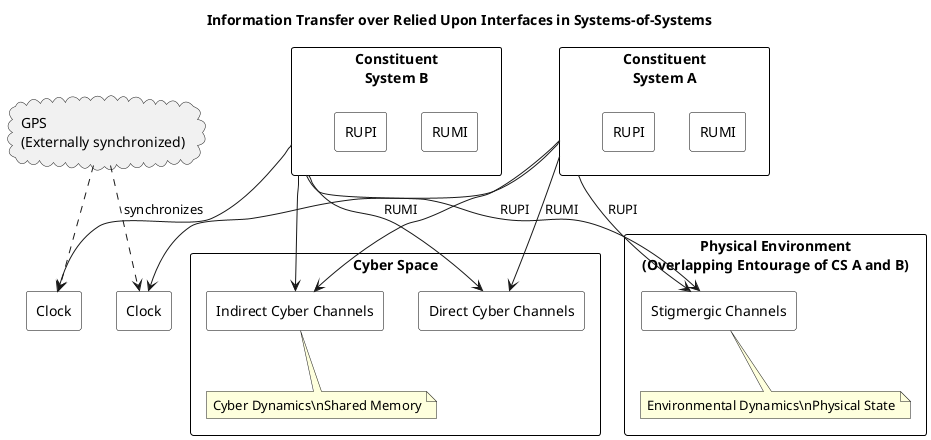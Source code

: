 @startuml
	title Information Transfer over Relied Upon Interfaces in Systems-of-Systems
	
	skinparam rectangle {
	  BackgroundColor White
	  BorderColor Black
	}
	
	' External sync GPS
	cloud "GPS\n(Externally synchronized)" as GPS
	
	' Main systems
	rectangle "Constituent\nSystem A" as CSA {
	  rectangle "RUMI" as RUMI_A
	  rectangle "RUPI" as RUPI_A
	}
	
	rectangle "Constituent\nSystem B" as CSB {
	  rectangle "RUMI" as RUMI_B
	  rectangle "RUPI" as RUPI_B
	}
	
	' Cyber Space section
	rectangle "Cyber Space" as Cyber {
	  rectangle "Direct Cyber Channels" as DCC
	  rectangle "Indirect Cyber Channels" as ICC
	  note bottom of ICC
	    Cyber Dynamics\nShared Memory
	  end note
	}
	
	' Environment section
	rectangle "Physical Environment\n(Overlapping Entourage of CS A and B)" as ENV {
	  rectangle "Stigmergic Channels" as STIG
	  note bottom of STIG
	    Environmental Dynamics\nPhysical State
	  end note
	}
	
	' Clock
	rectangle "Clock" as ClockA
	rectangle "Clock" as ClockB
	
	' SoS Global Arrows
	GPS ..> ClockA : synchronizes
	GPS ..> ClockB
	
	CSA --> DCC : RUMI
	CSB --> DCC : RUMI
	
	CSA --> ICC
	CSB --> ICC
	
	CSA --> STIG : RUPI
	CSB --> STIG : RUPI
	
	CSA --> ClockA
	CSB --> ClockB

@enduml
